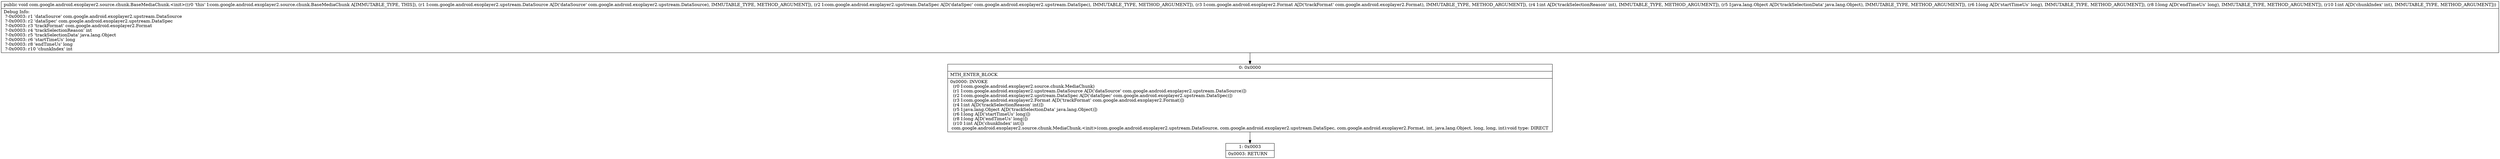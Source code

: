 digraph "CFG forcom.google.android.exoplayer2.source.chunk.BaseMediaChunk.\<init\>(Lcom\/google\/android\/exoplayer2\/upstream\/DataSource;Lcom\/google\/android\/exoplayer2\/upstream\/DataSpec;Lcom\/google\/android\/exoplayer2\/Format;ILjava\/lang\/Object;JJI)V" {
Node_0 [shape=record,label="{0\:\ 0x0000|MTH_ENTER_BLOCK\l|0x0000: INVOKE  \l  (r0 I:com.google.android.exoplayer2.source.chunk.MediaChunk)\l  (r1 I:com.google.android.exoplayer2.upstream.DataSource A[D('dataSource' com.google.android.exoplayer2.upstream.DataSource)])\l  (r2 I:com.google.android.exoplayer2.upstream.DataSpec A[D('dataSpec' com.google.android.exoplayer2.upstream.DataSpec)])\l  (r3 I:com.google.android.exoplayer2.Format A[D('trackFormat' com.google.android.exoplayer2.Format)])\l  (r4 I:int A[D('trackSelectionReason' int)])\l  (r5 I:java.lang.Object A[D('trackSelectionData' java.lang.Object)])\l  (r6 I:long A[D('startTimeUs' long)])\l  (r8 I:long A[D('endTimeUs' long)])\l  (r10 I:int A[D('chunkIndex' int)])\l com.google.android.exoplayer2.source.chunk.MediaChunk.\<init\>(com.google.android.exoplayer2.upstream.DataSource, com.google.android.exoplayer2.upstream.DataSpec, com.google.android.exoplayer2.Format, int, java.lang.Object, long, long, int):void type: DIRECT \l}"];
Node_1 [shape=record,label="{1\:\ 0x0003|0x0003: RETURN   \l}"];
MethodNode[shape=record,label="{public void com.google.android.exoplayer2.source.chunk.BaseMediaChunk.\<init\>((r0 'this' I:com.google.android.exoplayer2.source.chunk.BaseMediaChunk A[IMMUTABLE_TYPE, THIS]), (r1 I:com.google.android.exoplayer2.upstream.DataSource A[D('dataSource' com.google.android.exoplayer2.upstream.DataSource), IMMUTABLE_TYPE, METHOD_ARGUMENT]), (r2 I:com.google.android.exoplayer2.upstream.DataSpec A[D('dataSpec' com.google.android.exoplayer2.upstream.DataSpec), IMMUTABLE_TYPE, METHOD_ARGUMENT]), (r3 I:com.google.android.exoplayer2.Format A[D('trackFormat' com.google.android.exoplayer2.Format), IMMUTABLE_TYPE, METHOD_ARGUMENT]), (r4 I:int A[D('trackSelectionReason' int), IMMUTABLE_TYPE, METHOD_ARGUMENT]), (r5 I:java.lang.Object A[D('trackSelectionData' java.lang.Object), IMMUTABLE_TYPE, METHOD_ARGUMENT]), (r6 I:long A[D('startTimeUs' long), IMMUTABLE_TYPE, METHOD_ARGUMENT]), (r8 I:long A[D('endTimeUs' long), IMMUTABLE_TYPE, METHOD_ARGUMENT]), (r10 I:int A[D('chunkIndex' int), IMMUTABLE_TYPE, METHOD_ARGUMENT]))  | Debug Info:\l  ?\-0x0003: r1 'dataSource' com.google.android.exoplayer2.upstream.DataSource\l  ?\-0x0003: r2 'dataSpec' com.google.android.exoplayer2.upstream.DataSpec\l  ?\-0x0003: r3 'trackFormat' com.google.android.exoplayer2.Format\l  ?\-0x0003: r4 'trackSelectionReason' int\l  ?\-0x0003: r5 'trackSelectionData' java.lang.Object\l  ?\-0x0003: r6 'startTimeUs' long\l  ?\-0x0003: r8 'endTimeUs' long\l  ?\-0x0003: r10 'chunkIndex' int\l}"];
MethodNode -> Node_0;
Node_0 -> Node_1;
}

